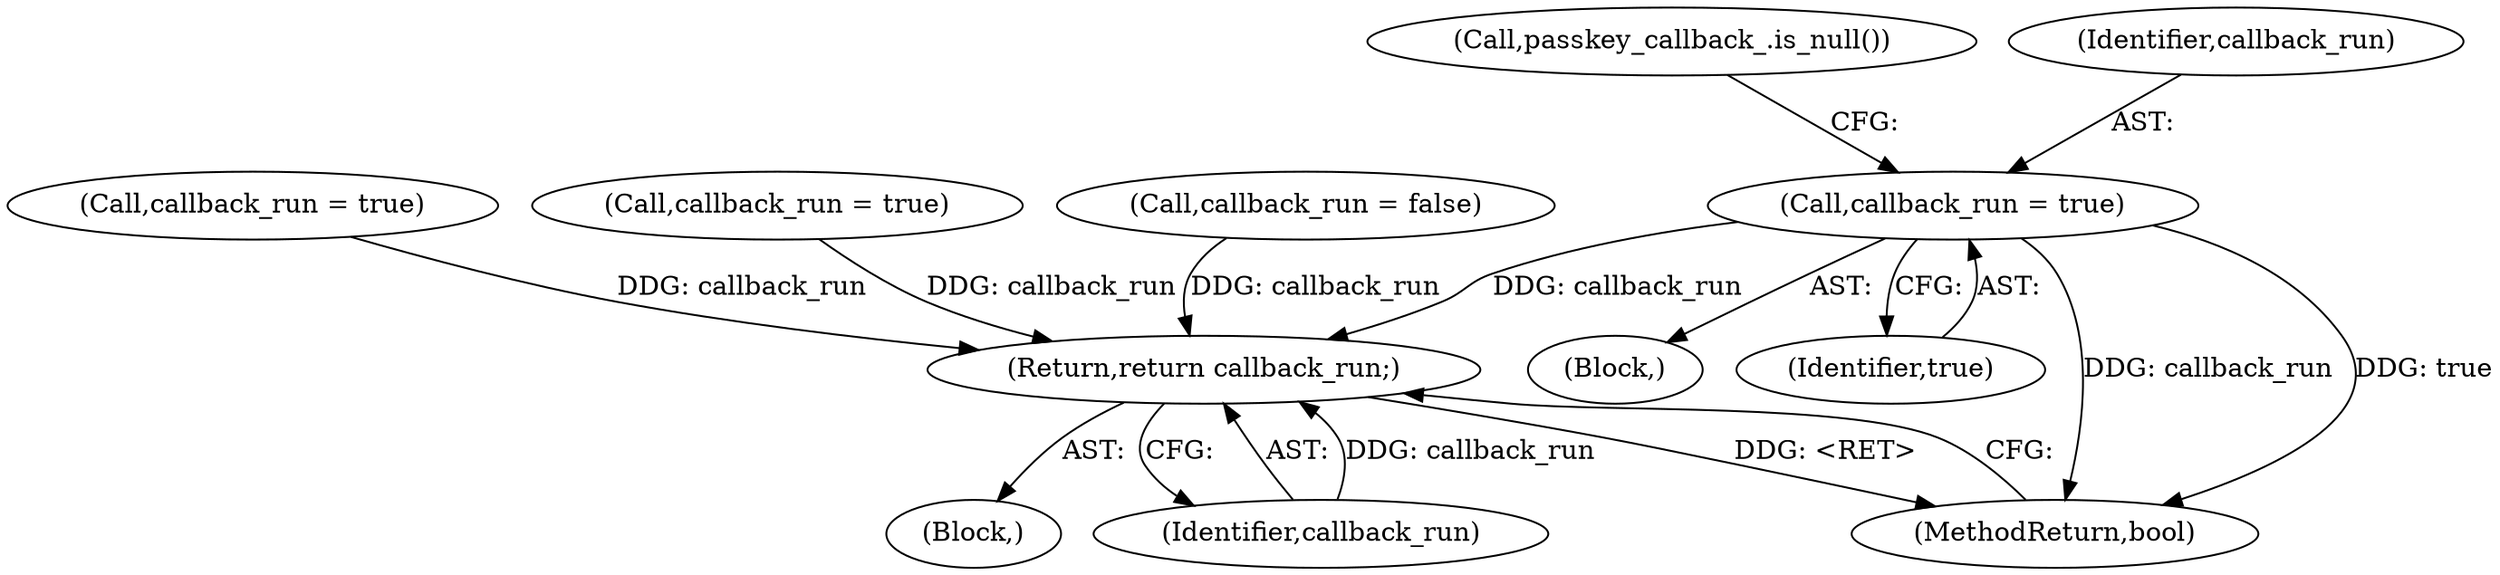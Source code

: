 digraph "1_Chrome_d358f57009b85fb7440208afa5ba87636b491889_24@del" {
"1000120" [label="(Call,callback_run = true)"];
"1000144" [label="(Return,return callback_run;)"];
"1000115" [label="(Block,)"];
"1000120" [label="(Call,callback_run = true)"];
"1000102" [label="(Block,)"];
"1000125" [label="(Call,passkey_callback_.is_null())"];
"1000131" [label="(Call,callback_run = true)"];
"1000122" [label="(Identifier,true)"];
"1000145" [label="(Identifier,callback_run)"];
"1000121" [label="(Identifier,callback_run)"];
"1000141" [label="(Call,callback_run = true)"];
"1000109" [label="(Call,callback_run = false)"];
"1000146" [label="(MethodReturn,bool)"];
"1000144" [label="(Return,return callback_run;)"];
"1000120" -> "1000115"  [label="AST: "];
"1000120" -> "1000122"  [label="CFG: "];
"1000121" -> "1000120"  [label="AST: "];
"1000122" -> "1000120"  [label="AST: "];
"1000125" -> "1000120"  [label="CFG: "];
"1000120" -> "1000146"  [label="DDG: callback_run"];
"1000120" -> "1000146"  [label="DDG: true"];
"1000120" -> "1000144"  [label="DDG: callback_run"];
"1000144" -> "1000102"  [label="AST: "];
"1000144" -> "1000145"  [label="CFG: "];
"1000145" -> "1000144"  [label="AST: "];
"1000146" -> "1000144"  [label="CFG: "];
"1000144" -> "1000146"  [label="DDG: <RET>"];
"1000145" -> "1000144"  [label="DDG: callback_run"];
"1000141" -> "1000144"  [label="DDG: callback_run"];
"1000131" -> "1000144"  [label="DDG: callback_run"];
"1000109" -> "1000144"  [label="DDG: callback_run"];
}
